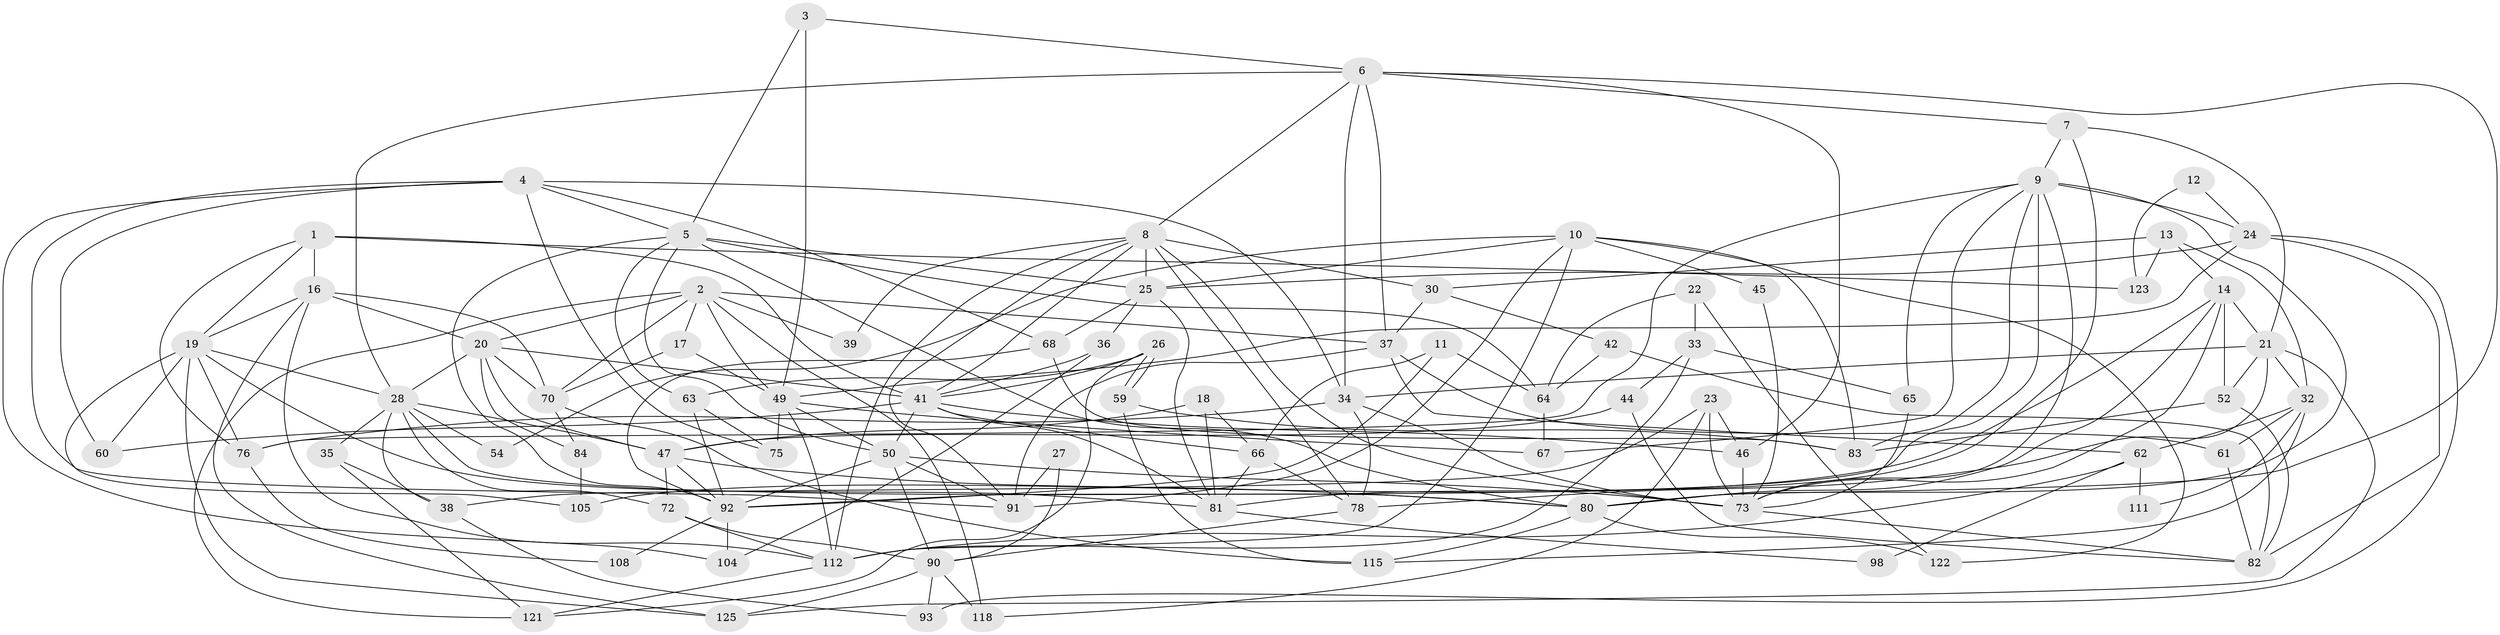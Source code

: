 // original degree distribution, {2: 0.1349206349206349, 4: 0.24603174603174602, 3: 0.30158730158730157, 5: 0.1746031746031746, 6: 0.07142857142857142, 8: 0.023809523809523808, 9: 0.007936507936507936, 7: 0.03968253968253968}
// Generated by graph-tools (version 1.1) at 2025/11/02/27/25 16:11:24]
// undirected, 83 vertices, 204 edges
graph export_dot {
graph [start="1"]
  node [color=gray90,style=filled];
  1 [super="+57"];
  2 [super="+95"];
  3;
  4 [super="+15"];
  5 [super="+48"];
  6 [super="+86"];
  7 [super="+110"];
  8 [super="+77"];
  9 [super="+56"];
  10 [super="+69"];
  11;
  12;
  13;
  14 [super="+106"];
  16 [super="+117"];
  17;
  18 [super="+116"];
  19 [super="+29"];
  20 [super="+55"];
  21 [super="+74"];
  22;
  23 [super="+107"];
  24 [super="+31"];
  25 [super="+100"];
  26 [super="+40"];
  27;
  28 [super="+85"];
  30 [super="+43"];
  32 [super="+113"];
  33 [super="+51"];
  34 [super="+102"];
  35;
  36;
  37 [super="+71"];
  38 [super="+87"];
  39;
  41 [super="+53"];
  42;
  44;
  45;
  46 [super="+58"];
  47 [super="+109"];
  49 [super="+120"];
  50 [super="+88"];
  52;
  54;
  59;
  60;
  61;
  62 [super="+89"];
  63 [super="+126"];
  64;
  65;
  66;
  67;
  68;
  70 [super="+79"];
  72;
  73 [super="+103"];
  75;
  76;
  78 [super="+114"];
  80 [super="+96"];
  81 [super="+97"];
  82 [super="+101"];
  83;
  84;
  90 [super="+99"];
  91 [super="+94"];
  92 [super="+124"];
  93;
  98;
  104;
  105;
  108;
  111;
  112 [super="+119"];
  115;
  118;
  121;
  122;
  123;
  125;
  1 -- 76;
  1 -- 19;
  1 -- 41;
  1 -- 123;
  1 -- 16;
  2 -- 20;
  2 -- 37;
  2 -- 118;
  2 -- 17;
  2 -- 70;
  2 -- 39;
  2 -- 121;
  2 -- 49;
  3 -- 5;
  3 -- 49;
  3 -- 6;
  4 -- 5;
  4 -- 91;
  4 -- 75;
  4 -- 104;
  4 -- 60;
  4 -- 68;
  4 -- 34;
  5 -- 63;
  5 -- 92;
  5 -- 80;
  5 -- 25;
  5 -- 64;
  5 -- 50;
  6 -- 8;
  6 -- 28;
  6 -- 7;
  6 -- 80;
  6 -- 34;
  6 -- 37;
  6 -- 46;
  7 -- 21;
  7 -- 81;
  7 -- 9;
  8 -- 73;
  8 -- 78;
  8 -- 25;
  8 -- 39;
  8 -- 41;
  8 -- 30;
  8 -- 91;
  8 -- 112;
  9 -- 67;
  9 -- 24;
  9 -- 65;
  9 -- 80;
  9 -- 83;
  9 -- 76;
  9 -- 92;
  9 -- 73;
  10 -- 25;
  10 -- 45;
  10 -- 54;
  10 -- 83;
  10 -- 122 [weight=2];
  10 -- 91;
  10 -- 112;
  11 -- 66;
  11 -- 64;
  11 -- 92;
  12 -- 123;
  12 -- 24;
  13 -- 32;
  13 -- 30;
  13 -- 123;
  13 -- 14;
  14 -- 52;
  14 -- 80;
  14 -- 105;
  14 -- 21;
  14 -- 73 [weight=2];
  16 -- 19;
  16 -- 70;
  16 -- 125;
  16 -- 20;
  16 -- 112;
  17 -- 49;
  17 -- 70;
  18 -- 66;
  18 -- 47;
  18 -- 81;
  19 -- 60;
  19 -- 76;
  19 -- 105;
  19 -- 125;
  19 -- 28;
  19 -- 81;
  20 -- 47;
  20 -- 84;
  20 -- 41;
  20 -- 28;
  20 -- 70;
  21 -- 78;
  21 -- 34;
  21 -- 125;
  21 -- 52;
  21 -- 32;
  22 -- 122;
  22 -- 64;
  22 -- 33;
  23 -- 118;
  23 -- 38;
  23 -- 46;
  23 -- 73;
  24 -- 25;
  24 -- 93;
  24 -- 49;
  24 -- 82;
  25 -- 36;
  25 -- 68;
  25 -- 81;
  26 -- 59;
  26 -- 59;
  26 -- 41;
  26 -- 121;
  26 -- 63;
  27 -- 91;
  27 -- 90;
  28 -- 38;
  28 -- 54;
  28 -- 80;
  28 -- 35;
  28 -- 72;
  28 -- 47;
  30 -- 42;
  30 -- 37;
  32 -- 115;
  32 -- 62;
  32 -- 61;
  32 -- 111;
  33 -- 65;
  33 -- 44;
  33 -- 112;
  34 -- 73;
  34 -- 76;
  34 -- 78;
  35 -- 121;
  35 -- 38;
  36 -- 104;
  36 -- 41;
  37 -- 61;
  37 -- 62;
  37 -- 91;
  38 -- 93;
  41 -- 50 [weight=2];
  41 -- 66;
  41 -- 46;
  41 -- 60;
  41 -- 81;
  42 -- 64;
  42 -- 82;
  44 -- 82;
  44 -- 47;
  45 -- 73;
  46 -- 73;
  47 -- 80;
  47 -- 72;
  47 -- 92;
  49 -- 67;
  49 -- 75;
  49 -- 50;
  49 -- 112;
  50 -- 90;
  50 -- 73;
  50 -- 91;
  50 -- 92;
  52 -- 82;
  52 -- 83;
  59 -- 83;
  59 -- 115;
  61 -- 82;
  62 -- 98;
  62 -- 111;
  62 -- 112;
  63 -- 75;
  63 -- 92;
  64 -- 67;
  65 -- 73;
  66 -- 78;
  66 -- 81;
  68 -- 83;
  68 -- 92;
  70 -- 84;
  70 -- 115;
  72 -- 112;
  72 -- 90;
  73 -- 82;
  76 -- 108;
  78 -- 90;
  80 -- 115;
  80 -- 122;
  81 -- 98;
  84 -- 105;
  90 -- 93;
  90 -- 118;
  90 -- 125;
  92 -- 104;
  92 -- 108;
  112 -- 121;
}
